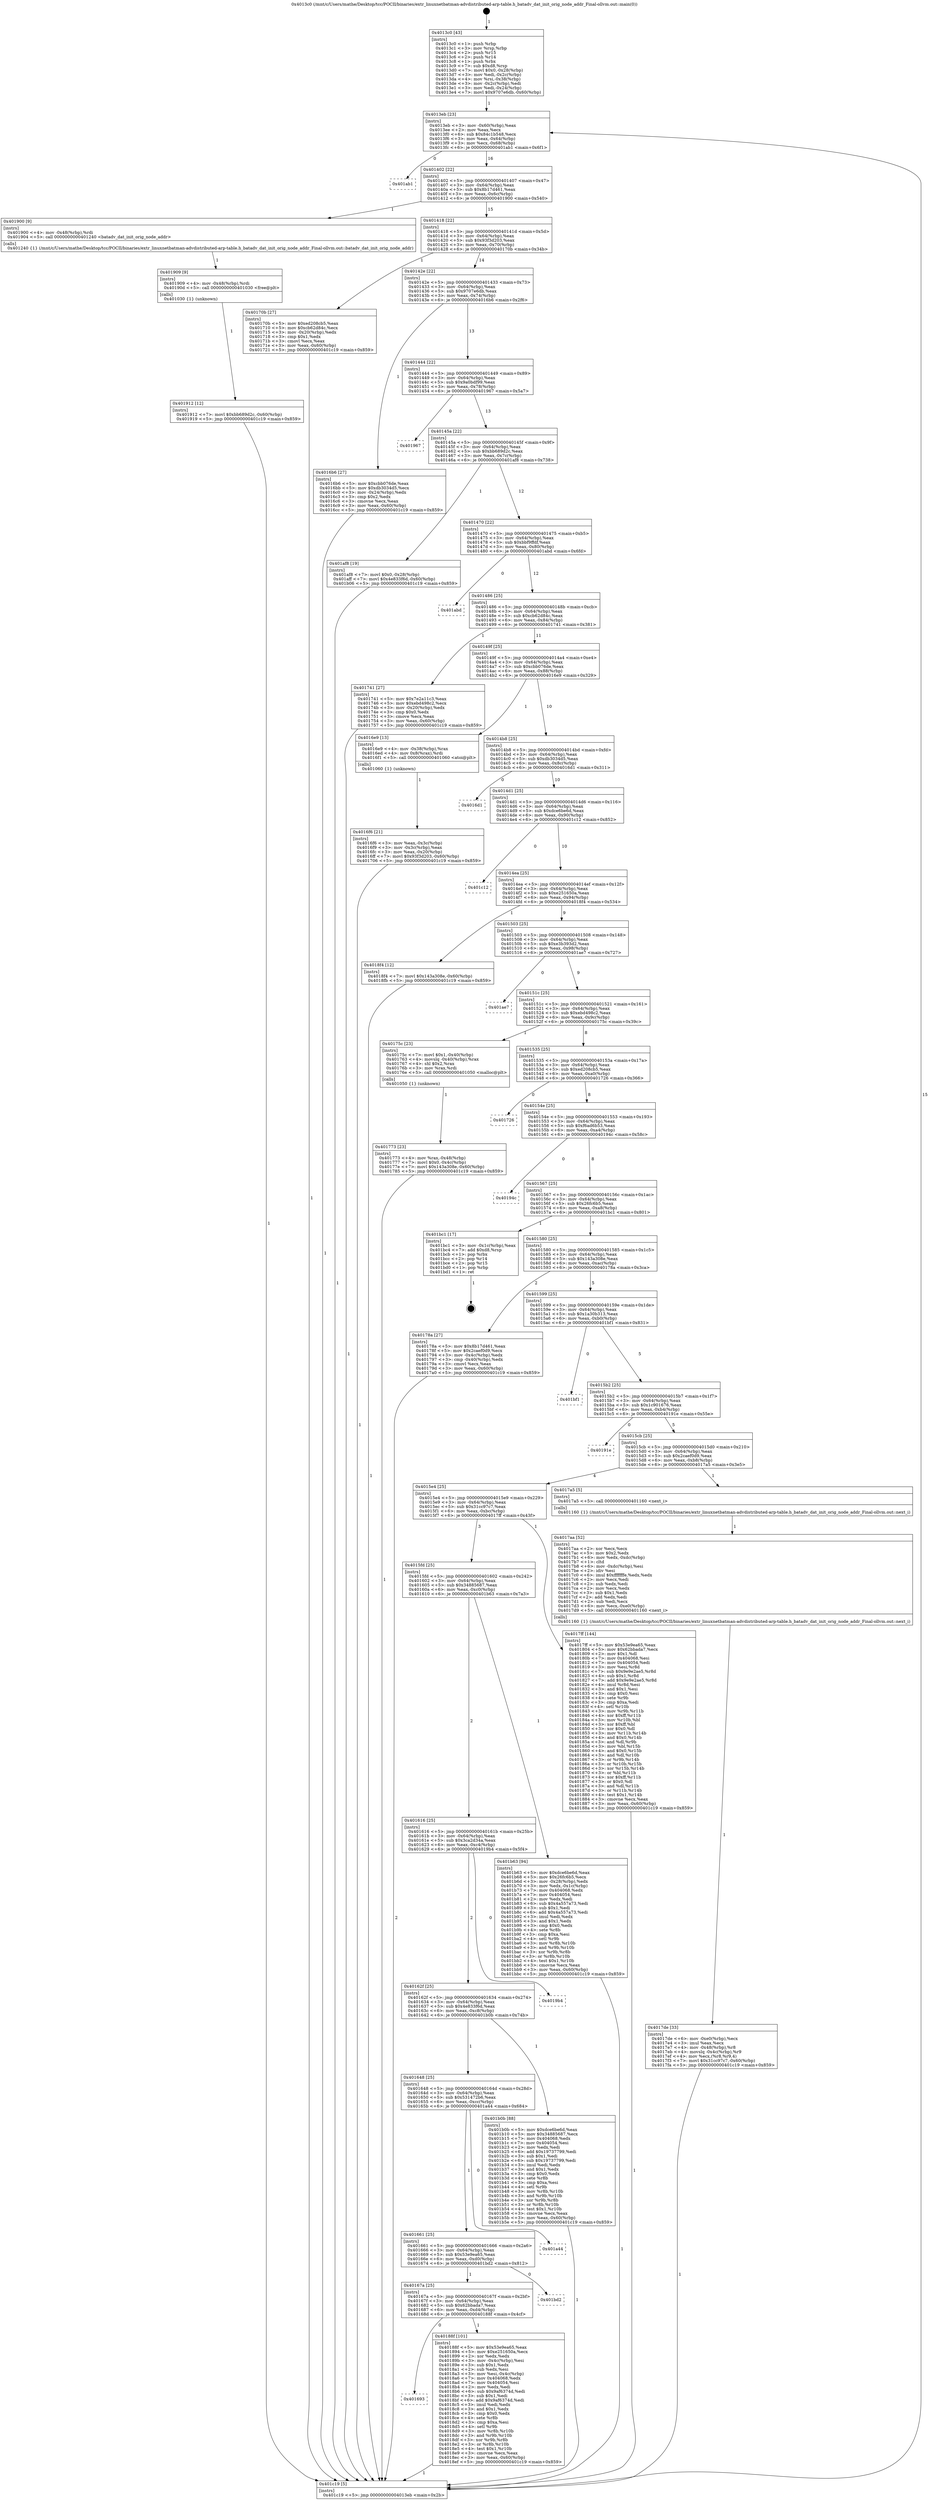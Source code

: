 digraph "0x4013c0" {
  label = "0x4013c0 (/mnt/c/Users/mathe/Desktop/tcc/POCII/binaries/extr_linuxnetbatman-advdistributed-arp-table.h_batadv_dat_init_orig_node_addr_Final-ollvm.out::main(0))"
  labelloc = "t"
  node[shape=record]

  Entry [label="",width=0.3,height=0.3,shape=circle,fillcolor=black,style=filled]
  "0x4013eb" [label="{
     0x4013eb [23]\l
     | [instrs]\l
     &nbsp;&nbsp;0x4013eb \<+3\>: mov -0x60(%rbp),%eax\l
     &nbsp;&nbsp;0x4013ee \<+2\>: mov %eax,%ecx\l
     &nbsp;&nbsp;0x4013f0 \<+6\>: sub $0x84c1b548,%ecx\l
     &nbsp;&nbsp;0x4013f6 \<+3\>: mov %eax,-0x64(%rbp)\l
     &nbsp;&nbsp;0x4013f9 \<+3\>: mov %ecx,-0x68(%rbp)\l
     &nbsp;&nbsp;0x4013fc \<+6\>: je 0000000000401ab1 \<main+0x6f1\>\l
  }"]
  "0x401ab1" [label="{
     0x401ab1\l
  }", style=dashed]
  "0x401402" [label="{
     0x401402 [22]\l
     | [instrs]\l
     &nbsp;&nbsp;0x401402 \<+5\>: jmp 0000000000401407 \<main+0x47\>\l
     &nbsp;&nbsp;0x401407 \<+3\>: mov -0x64(%rbp),%eax\l
     &nbsp;&nbsp;0x40140a \<+5\>: sub $0x8b17d461,%eax\l
     &nbsp;&nbsp;0x40140f \<+3\>: mov %eax,-0x6c(%rbp)\l
     &nbsp;&nbsp;0x401412 \<+6\>: je 0000000000401900 \<main+0x540\>\l
  }"]
  Exit [label="",width=0.3,height=0.3,shape=circle,fillcolor=black,style=filled,peripheries=2]
  "0x401900" [label="{
     0x401900 [9]\l
     | [instrs]\l
     &nbsp;&nbsp;0x401900 \<+4\>: mov -0x48(%rbp),%rdi\l
     &nbsp;&nbsp;0x401904 \<+5\>: call 0000000000401240 \<batadv_dat_init_orig_node_addr\>\l
     | [calls]\l
     &nbsp;&nbsp;0x401240 \{1\} (/mnt/c/Users/mathe/Desktop/tcc/POCII/binaries/extr_linuxnetbatman-advdistributed-arp-table.h_batadv_dat_init_orig_node_addr_Final-ollvm.out::batadv_dat_init_orig_node_addr)\l
  }"]
  "0x401418" [label="{
     0x401418 [22]\l
     | [instrs]\l
     &nbsp;&nbsp;0x401418 \<+5\>: jmp 000000000040141d \<main+0x5d\>\l
     &nbsp;&nbsp;0x40141d \<+3\>: mov -0x64(%rbp),%eax\l
     &nbsp;&nbsp;0x401420 \<+5\>: sub $0x93f3d203,%eax\l
     &nbsp;&nbsp;0x401425 \<+3\>: mov %eax,-0x70(%rbp)\l
     &nbsp;&nbsp;0x401428 \<+6\>: je 000000000040170b \<main+0x34b\>\l
  }"]
  "0x401912" [label="{
     0x401912 [12]\l
     | [instrs]\l
     &nbsp;&nbsp;0x401912 \<+7\>: movl $0xbb689d2c,-0x60(%rbp)\l
     &nbsp;&nbsp;0x401919 \<+5\>: jmp 0000000000401c19 \<main+0x859\>\l
  }"]
  "0x40170b" [label="{
     0x40170b [27]\l
     | [instrs]\l
     &nbsp;&nbsp;0x40170b \<+5\>: mov $0xed208cb5,%eax\l
     &nbsp;&nbsp;0x401710 \<+5\>: mov $0xcb62d84c,%ecx\l
     &nbsp;&nbsp;0x401715 \<+3\>: mov -0x20(%rbp),%edx\l
     &nbsp;&nbsp;0x401718 \<+3\>: cmp $0x1,%edx\l
     &nbsp;&nbsp;0x40171b \<+3\>: cmovl %ecx,%eax\l
     &nbsp;&nbsp;0x40171e \<+3\>: mov %eax,-0x60(%rbp)\l
     &nbsp;&nbsp;0x401721 \<+5\>: jmp 0000000000401c19 \<main+0x859\>\l
  }"]
  "0x40142e" [label="{
     0x40142e [22]\l
     | [instrs]\l
     &nbsp;&nbsp;0x40142e \<+5\>: jmp 0000000000401433 \<main+0x73\>\l
     &nbsp;&nbsp;0x401433 \<+3\>: mov -0x64(%rbp),%eax\l
     &nbsp;&nbsp;0x401436 \<+5\>: sub $0x9707e6db,%eax\l
     &nbsp;&nbsp;0x40143b \<+3\>: mov %eax,-0x74(%rbp)\l
     &nbsp;&nbsp;0x40143e \<+6\>: je 00000000004016b6 \<main+0x2f6\>\l
  }"]
  "0x401909" [label="{
     0x401909 [9]\l
     | [instrs]\l
     &nbsp;&nbsp;0x401909 \<+4\>: mov -0x48(%rbp),%rdi\l
     &nbsp;&nbsp;0x40190d \<+5\>: call 0000000000401030 \<free@plt\>\l
     | [calls]\l
     &nbsp;&nbsp;0x401030 \{1\} (unknown)\l
  }"]
  "0x4016b6" [label="{
     0x4016b6 [27]\l
     | [instrs]\l
     &nbsp;&nbsp;0x4016b6 \<+5\>: mov $0xcbb076de,%eax\l
     &nbsp;&nbsp;0x4016bb \<+5\>: mov $0xdb3034d5,%ecx\l
     &nbsp;&nbsp;0x4016c0 \<+3\>: mov -0x24(%rbp),%edx\l
     &nbsp;&nbsp;0x4016c3 \<+3\>: cmp $0x2,%edx\l
     &nbsp;&nbsp;0x4016c6 \<+3\>: cmovne %ecx,%eax\l
     &nbsp;&nbsp;0x4016c9 \<+3\>: mov %eax,-0x60(%rbp)\l
     &nbsp;&nbsp;0x4016cc \<+5\>: jmp 0000000000401c19 \<main+0x859\>\l
  }"]
  "0x401444" [label="{
     0x401444 [22]\l
     | [instrs]\l
     &nbsp;&nbsp;0x401444 \<+5\>: jmp 0000000000401449 \<main+0x89\>\l
     &nbsp;&nbsp;0x401449 \<+3\>: mov -0x64(%rbp),%eax\l
     &nbsp;&nbsp;0x40144c \<+5\>: sub $0x9a0bdf99,%eax\l
     &nbsp;&nbsp;0x401451 \<+3\>: mov %eax,-0x78(%rbp)\l
     &nbsp;&nbsp;0x401454 \<+6\>: je 0000000000401967 \<main+0x5a7\>\l
  }"]
  "0x401c19" [label="{
     0x401c19 [5]\l
     | [instrs]\l
     &nbsp;&nbsp;0x401c19 \<+5\>: jmp 00000000004013eb \<main+0x2b\>\l
  }"]
  "0x4013c0" [label="{
     0x4013c0 [43]\l
     | [instrs]\l
     &nbsp;&nbsp;0x4013c0 \<+1\>: push %rbp\l
     &nbsp;&nbsp;0x4013c1 \<+3\>: mov %rsp,%rbp\l
     &nbsp;&nbsp;0x4013c4 \<+2\>: push %r15\l
     &nbsp;&nbsp;0x4013c6 \<+2\>: push %r14\l
     &nbsp;&nbsp;0x4013c8 \<+1\>: push %rbx\l
     &nbsp;&nbsp;0x4013c9 \<+7\>: sub $0xd8,%rsp\l
     &nbsp;&nbsp;0x4013d0 \<+7\>: movl $0x0,-0x28(%rbp)\l
     &nbsp;&nbsp;0x4013d7 \<+3\>: mov %edi,-0x2c(%rbp)\l
     &nbsp;&nbsp;0x4013da \<+4\>: mov %rsi,-0x38(%rbp)\l
     &nbsp;&nbsp;0x4013de \<+3\>: mov -0x2c(%rbp),%edi\l
     &nbsp;&nbsp;0x4013e1 \<+3\>: mov %edi,-0x24(%rbp)\l
     &nbsp;&nbsp;0x4013e4 \<+7\>: movl $0x9707e6db,-0x60(%rbp)\l
  }"]
  "0x401693" [label="{
     0x401693\l
  }", style=dashed]
  "0x401967" [label="{
     0x401967\l
  }", style=dashed]
  "0x40145a" [label="{
     0x40145a [22]\l
     | [instrs]\l
     &nbsp;&nbsp;0x40145a \<+5\>: jmp 000000000040145f \<main+0x9f\>\l
     &nbsp;&nbsp;0x40145f \<+3\>: mov -0x64(%rbp),%eax\l
     &nbsp;&nbsp;0x401462 \<+5\>: sub $0xbb689d2c,%eax\l
     &nbsp;&nbsp;0x401467 \<+3\>: mov %eax,-0x7c(%rbp)\l
     &nbsp;&nbsp;0x40146a \<+6\>: je 0000000000401af8 \<main+0x738\>\l
  }"]
  "0x40188f" [label="{
     0x40188f [101]\l
     | [instrs]\l
     &nbsp;&nbsp;0x40188f \<+5\>: mov $0x53e9ea65,%eax\l
     &nbsp;&nbsp;0x401894 \<+5\>: mov $0xe251650a,%ecx\l
     &nbsp;&nbsp;0x401899 \<+2\>: xor %edx,%edx\l
     &nbsp;&nbsp;0x40189b \<+3\>: mov -0x4c(%rbp),%esi\l
     &nbsp;&nbsp;0x40189e \<+3\>: sub $0x1,%edx\l
     &nbsp;&nbsp;0x4018a1 \<+2\>: sub %edx,%esi\l
     &nbsp;&nbsp;0x4018a3 \<+3\>: mov %esi,-0x4c(%rbp)\l
     &nbsp;&nbsp;0x4018a6 \<+7\>: mov 0x404068,%edx\l
     &nbsp;&nbsp;0x4018ad \<+7\>: mov 0x404054,%esi\l
     &nbsp;&nbsp;0x4018b4 \<+2\>: mov %edx,%edi\l
     &nbsp;&nbsp;0x4018b6 \<+6\>: sub $0x9af6374d,%edi\l
     &nbsp;&nbsp;0x4018bc \<+3\>: sub $0x1,%edi\l
     &nbsp;&nbsp;0x4018bf \<+6\>: add $0x9af6374d,%edi\l
     &nbsp;&nbsp;0x4018c5 \<+3\>: imul %edi,%edx\l
     &nbsp;&nbsp;0x4018c8 \<+3\>: and $0x1,%edx\l
     &nbsp;&nbsp;0x4018cb \<+3\>: cmp $0x0,%edx\l
     &nbsp;&nbsp;0x4018ce \<+4\>: sete %r8b\l
     &nbsp;&nbsp;0x4018d2 \<+3\>: cmp $0xa,%esi\l
     &nbsp;&nbsp;0x4018d5 \<+4\>: setl %r9b\l
     &nbsp;&nbsp;0x4018d9 \<+3\>: mov %r8b,%r10b\l
     &nbsp;&nbsp;0x4018dc \<+3\>: and %r9b,%r10b\l
     &nbsp;&nbsp;0x4018df \<+3\>: xor %r9b,%r8b\l
     &nbsp;&nbsp;0x4018e2 \<+3\>: or %r8b,%r10b\l
     &nbsp;&nbsp;0x4018e5 \<+4\>: test $0x1,%r10b\l
     &nbsp;&nbsp;0x4018e9 \<+3\>: cmovne %ecx,%eax\l
     &nbsp;&nbsp;0x4018ec \<+3\>: mov %eax,-0x60(%rbp)\l
     &nbsp;&nbsp;0x4018ef \<+5\>: jmp 0000000000401c19 \<main+0x859\>\l
  }"]
  "0x401af8" [label="{
     0x401af8 [19]\l
     | [instrs]\l
     &nbsp;&nbsp;0x401af8 \<+7\>: movl $0x0,-0x28(%rbp)\l
     &nbsp;&nbsp;0x401aff \<+7\>: movl $0x4e833f6d,-0x60(%rbp)\l
     &nbsp;&nbsp;0x401b06 \<+5\>: jmp 0000000000401c19 \<main+0x859\>\l
  }"]
  "0x401470" [label="{
     0x401470 [22]\l
     | [instrs]\l
     &nbsp;&nbsp;0x401470 \<+5\>: jmp 0000000000401475 \<main+0xb5\>\l
     &nbsp;&nbsp;0x401475 \<+3\>: mov -0x64(%rbp),%eax\l
     &nbsp;&nbsp;0x401478 \<+5\>: sub $0xbbf9ffdf,%eax\l
     &nbsp;&nbsp;0x40147d \<+3\>: mov %eax,-0x80(%rbp)\l
     &nbsp;&nbsp;0x401480 \<+6\>: je 0000000000401abd \<main+0x6fd\>\l
  }"]
  "0x40167a" [label="{
     0x40167a [25]\l
     | [instrs]\l
     &nbsp;&nbsp;0x40167a \<+5\>: jmp 000000000040167f \<main+0x2bf\>\l
     &nbsp;&nbsp;0x40167f \<+3\>: mov -0x64(%rbp),%eax\l
     &nbsp;&nbsp;0x401682 \<+5\>: sub $0x62bbada7,%eax\l
     &nbsp;&nbsp;0x401687 \<+6\>: mov %eax,-0xd4(%rbp)\l
     &nbsp;&nbsp;0x40168d \<+6\>: je 000000000040188f \<main+0x4cf\>\l
  }"]
  "0x401abd" [label="{
     0x401abd\l
  }", style=dashed]
  "0x401486" [label="{
     0x401486 [25]\l
     | [instrs]\l
     &nbsp;&nbsp;0x401486 \<+5\>: jmp 000000000040148b \<main+0xcb\>\l
     &nbsp;&nbsp;0x40148b \<+3\>: mov -0x64(%rbp),%eax\l
     &nbsp;&nbsp;0x40148e \<+5\>: sub $0xcb62d84c,%eax\l
     &nbsp;&nbsp;0x401493 \<+6\>: mov %eax,-0x84(%rbp)\l
     &nbsp;&nbsp;0x401499 \<+6\>: je 0000000000401741 \<main+0x381\>\l
  }"]
  "0x401bd2" [label="{
     0x401bd2\l
  }", style=dashed]
  "0x401741" [label="{
     0x401741 [27]\l
     | [instrs]\l
     &nbsp;&nbsp;0x401741 \<+5\>: mov $0x7e2a11c3,%eax\l
     &nbsp;&nbsp;0x401746 \<+5\>: mov $0xebd498c2,%ecx\l
     &nbsp;&nbsp;0x40174b \<+3\>: mov -0x20(%rbp),%edx\l
     &nbsp;&nbsp;0x40174e \<+3\>: cmp $0x0,%edx\l
     &nbsp;&nbsp;0x401751 \<+3\>: cmove %ecx,%eax\l
     &nbsp;&nbsp;0x401754 \<+3\>: mov %eax,-0x60(%rbp)\l
     &nbsp;&nbsp;0x401757 \<+5\>: jmp 0000000000401c19 \<main+0x859\>\l
  }"]
  "0x40149f" [label="{
     0x40149f [25]\l
     | [instrs]\l
     &nbsp;&nbsp;0x40149f \<+5\>: jmp 00000000004014a4 \<main+0xe4\>\l
     &nbsp;&nbsp;0x4014a4 \<+3\>: mov -0x64(%rbp),%eax\l
     &nbsp;&nbsp;0x4014a7 \<+5\>: sub $0xcbb076de,%eax\l
     &nbsp;&nbsp;0x4014ac \<+6\>: mov %eax,-0x88(%rbp)\l
     &nbsp;&nbsp;0x4014b2 \<+6\>: je 00000000004016e9 \<main+0x329\>\l
  }"]
  "0x401661" [label="{
     0x401661 [25]\l
     | [instrs]\l
     &nbsp;&nbsp;0x401661 \<+5\>: jmp 0000000000401666 \<main+0x2a6\>\l
     &nbsp;&nbsp;0x401666 \<+3\>: mov -0x64(%rbp),%eax\l
     &nbsp;&nbsp;0x401669 \<+5\>: sub $0x53e9ea65,%eax\l
     &nbsp;&nbsp;0x40166e \<+6\>: mov %eax,-0xd0(%rbp)\l
     &nbsp;&nbsp;0x401674 \<+6\>: je 0000000000401bd2 \<main+0x812\>\l
  }"]
  "0x4016e9" [label="{
     0x4016e9 [13]\l
     | [instrs]\l
     &nbsp;&nbsp;0x4016e9 \<+4\>: mov -0x38(%rbp),%rax\l
     &nbsp;&nbsp;0x4016ed \<+4\>: mov 0x8(%rax),%rdi\l
     &nbsp;&nbsp;0x4016f1 \<+5\>: call 0000000000401060 \<atoi@plt\>\l
     | [calls]\l
     &nbsp;&nbsp;0x401060 \{1\} (unknown)\l
  }"]
  "0x4014b8" [label="{
     0x4014b8 [25]\l
     | [instrs]\l
     &nbsp;&nbsp;0x4014b8 \<+5\>: jmp 00000000004014bd \<main+0xfd\>\l
     &nbsp;&nbsp;0x4014bd \<+3\>: mov -0x64(%rbp),%eax\l
     &nbsp;&nbsp;0x4014c0 \<+5\>: sub $0xdb3034d5,%eax\l
     &nbsp;&nbsp;0x4014c5 \<+6\>: mov %eax,-0x8c(%rbp)\l
     &nbsp;&nbsp;0x4014cb \<+6\>: je 00000000004016d1 \<main+0x311\>\l
  }"]
  "0x4016f6" [label="{
     0x4016f6 [21]\l
     | [instrs]\l
     &nbsp;&nbsp;0x4016f6 \<+3\>: mov %eax,-0x3c(%rbp)\l
     &nbsp;&nbsp;0x4016f9 \<+3\>: mov -0x3c(%rbp),%eax\l
     &nbsp;&nbsp;0x4016fc \<+3\>: mov %eax,-0x20(%rbp)\l
     &nbsp;&nbsp;0x4016ff \<+7\>: movl $0x93f3d203,-0x60(%rbp)\l
     &nbsp;&nbsp;0x401706 \<+5\>: jmp 0000000000401c19 \<main+0x859\>\l
  }"]
  "0x401a44" [label="{
     0x401a44\l
  }", style=dashed]
  "0x4016d1" [label="{
     0x4016d1\l
  }", style=dashed]
  "0x4014d1" [label="{
     0x4014d1 [25]\l
     | [instrs]\l
     &nbsp;&nbsp;0x4014d1 \<+5\>: jmp 00000000004014d6 \<main+0x116\>\l
     &nbsp;&nbsp;0x4014d6 \<+3\>: mov -0x64(%rbp),%eax\l
     &nbsp;&nbsp;0x4014d9 \<+5\>: sub $0xdce6be6d,%eax\l
     &nbsp;&nbsp;0x4014de \<+6\>: mov %eax,-0x90(%rbp)\l
     &nbsp;&nbsp;0x4014e4 \<+6\>: je 0000000000401c12 \<main+0x852\>\l
  }"]
  "0x401648" [label="{
     0x401648 [25]\l
     | [instrs]\l
     &nbsp;&nbsp;0x401648 \<+5\>: jmp 000000000040164d \<main+0x28d\>\l
     &nbsp;&nbsp;0x40164d \<+3\>: mov -0x64(%rbp),%eax\l
     &nbsp;&nbsp;0x401650 \<+5\>: sub $0x531472b6,%eax\l
     &nbsp;&nbsp;0x401655 \<+6\>: mov %eax,-0xcc(%rbp)\l
     &nbsp;&nbsp;0x40165b \<+6\>: je 0000000000401a44 \<main+0x684\>\l
  }"]
  "0x401c12" [label="{
     0x401c12\l
  }", style=dashed]
  "0x4014ea" [label="{
     0x4014ea [25]\l
     | [instrs]\l
     &nbsp;&nbsp;0x4014ea \<+5\>: jmp 00000000004014ef \<main+0x12f\>\l
     &nbsp;&nbsp;0x4014ef \<+3\>: mov -0x64(%rbp),%eax\l
     &nbsp;&nbsp;0x4014f2 \<+5\>: sub $0xe251650a,%eax\l
     &nbsp;&nbsp;0x4014f7 \<+6\>: mov %eax,-0x94(%rbp)\l
     &nbsp;&nbsp;0x4014fd \<+6\>: je 00000000004018f4 \<main+0x534\>\l
  }"]
  "0x401b0b" [label="{
     0x401b0b [88]\l
     | [instrs]\l
     &nbsp;&nbsp;0x401b0b \<+5\>: mov $0xdce6be6d,%eax\l
     &nbsp;&nbsp;0x401b10 \<+5\>: mov $0x34885687,%ecx\l
     &nbsp;&nbsp;0x401b15 \<+7\>: mov 0x404068,%edx\l
     &nbsp;&nbsp;0x401b1c \<+7\>: mov 0x404054,%esi\l
     &nbsp;&nbsp;0x401b23 \<+2\>: mov %edx,%edi\l
     &nbsp;&nbsp;0x401b25 \<+6\>: add $0x19737799,%edi\l
     &nbsp;&nbsp;0x401b2b \<+3\>: sub $0x1,%edi\l
     &nbsp;&nbsp;0x401b2e \<+6\>: sub $0x19737799,%edi\l
     &nbsp;&nbsp;0x401b34 \<+3\>: imul %edi,%edx\l
     &nbsp;&nbsp;0x401b37 \<+3\>: and $0x1,%edx\l
     &nbsp;&nbsp;0x401b3a \<+3\>: cmp $0x0,%edx\l
     &nbsp;&nbsp;0x401b3d \<+4\>: sete %r8b\l
     &nbsp;&nbsp;0x401b41 \<+3\>: cmp $0xa,%esi\l
     &nbsp;&nbsp;0x401b44 \<+4\>: setl %r9b\l
     &nbsp;&nbsp;0x401b48 \<+3\>: mov %r8b,%r10b\l
     &nbsp;&nbsp;0x401b4b \<+3\>: and %r9b,%r10b\l
     &nbsp;&nbsp;0x401b4e \<+3\>: xor %r9b,%r8b\l
     &nbsp;&nbsp;0x401b51 \<+3\>: or %r8b,%r10b\l
     &nbsp;&nbsp;0x401b54 \<+4\>: test $0x1,%r10b\l
     &nbsp;&nbsp;0x401b58 \<+3\>: cmovne %ecx,%eax\l
     &nbsp;&nbsp;0x401b5b \<+3\>: mov %eax,-0x60(%rbp)\l
     &nbsp;&nbsp;0x401b5e \<+5\>: jmp 0000000000401c19 \<main+0x859\>\l
  }"]
  "0x4018f4" [label="{
     0x4018f4 [12]\l
     | [instrs]\l
     &nbsp;&nbsp;0x4018f4 \<+7\>: movl $0x143a308e,-0x60(%rbp)\l
     &nbsp;&nbsp;0x4018fb \<+5\>: jmp 0000000000401c19 \<main+0x859\>\l
  }"]
  "0x401503" [label="{
     0x401503 [25]\l
     | [instrs]\l
     &nbsp;&nbsp;0x401503 \<+5\>: jmp 0000000000401508 \<main+0x148\>\l
     &nbsp;&nbsp;0x401508 \<+3\>: mov -0x64(%rbp),%eax\l
     &nbsp;&nbsp;0x40150b \<+5\>: sub $0xe3b393d2,%eax\l
     &nbsp;&nbsp;0x401510 \<+6\>: mov %eax,-0x98(%rbp)\l
     &nbsp;&nbsp;0x401516 \<+6\>: je 0000000000401ae7 \<main+0x727\>\l
  }"]
  "0x40162f" [label="{
     0x40162f [25]\l
     | [instrs]\l
     &nbsp;&nbsp;0x40162f \<+5\>: jmp 0000000000401634 \<main+0x274\>\l
     &nbsp;&nbsp;0x401634 \<+3\>: mov -0x64(%rbp),%eax\l
     &nbsp;&nbsp;0x401637 \<+5\>: sub $0x4e833f6d,%eax\l
     &nbsp;&nbsp;0x40163c \<+6\>: mov %eax,-0xc8(%rbp)\l
     &nbsp;&nbsp;0x401642 \<+6\>: je 0000000000401b0b \<main+0x74b\>\l
  }"]
  "0x401ae7" [label="{
     0x401ae7\l
  }", style=dashed]
  "0x40151c" [label="{
     0x40151c [25]\l
     | [instrs]\l
     &nbsp;&nbsp;0x40151c \<+5\>: jmp 0000000000401521 \<main+0x161\>\l
     &nbsp;&nbsp;0x401521 \<+3\>: mov -0x64(%rbp),%eax\l
     &nbsp;&nbsp;0x401524 \<+5\>: sub $0xebd498c2,%eax\l
     &nbsp;&nbsp;0x401529 \<+6\>: mov %eax,-0x9c(%rbp)\l
     &nbsp;&nbsp;0x40152f \<+6\>: je 000000000040175c \<main+0x39c\>\l
  }"]
  "0x4019b4" [label="{
     0x4019b4\l
  }", style=dashed]
  "0x40175c" [label="{
     0x40175c [23]\l
     | [instrs]\l
     &nbsp;&nbsp;0x40175c \<+7\>: movl $0x1,-0x40(%rbp)\l
     &nbsp;&nbsp;0x401763 \<+4\>: movslq -0x40(%rbp),%rax\l
     &nbsp;&nbsp;0x401767 \<+4\>: shl $0x2,%rax\l
     &nbsp;&nbsp;0x40176b \<+3\>: mov %rax,%rdi\l
     &nbsp;&nbsp;0x40176e \<+5\>: call 0000000000401050 \<malloc@plt\>\l
     | [calls]\l
     &nbsp;&nbsp;0x401050 \{1\} (unknown)\l
  }"]
  "0x401535" [label="{
     0x401535 [25]\l
     | [instrs]\l
     &nbsp;&nbsp;0x401535 \<+5\>: jmp 000000000040153a \<main+0x17a\>\l
     &nbsp;&nbsp;0x40153a \<+3\>: mov -0x64(%rbp),%eax\l
     &nbsp;&nbsp;0x40153d \<+5\>: sub $0xed208cb5,%eax\l
     &nbsp;&nbsp;0x401542 \<+6\>: mov %eax,-0xa0(%rbp)\l
     &nbsp;&nbsp;0x401548 \<+6\>: je 0000000000401726 \<main+0x366\>\l
  }"]
  "0x401773" [label="{
     0x401773 [23]\l
     | [instrs]\l
     &nbsp;&nbsp;0x401773 \<+4\>: mov %rax,-0x48(%rbp)\l
     &nbsp;&nbsp;0x401777 \<+7\>: movl $0x0,-0x4c(%rbp)\l
     &nbsp;&nbsp;0x40177e \<+7\>: movl $0x143a308e,-0x60(%rbp)\l
     &nbsp;&nbsp;0x401785 \<+5\>: jmp 0000000000401c19 \<main+0x859\>\l
  }"]
  "0x401616" [label="{
     0x401616 [25]\l
     | [instrs]\l
     &nbsp;&nbsp;0x401616 \<+5\>: jmp 000000000040161b \<main+0x25b\>\l
     &nbsp;&nbsp;0x40161b \<+3\>: mov -0x64(%rbp),%eax\l
     &nbsp;&nbsp;0x40161e \<+5\>: sub $0x3ca2d34a,%eax\l
     &nbsp;&nbsp;0x401623 \<+6\>: mov %eax,-0xc4(%rbp)\l
     &nbsp;&nbsp;0x401629 \<+6\>: je 00000000004019b4 \<main+0x5f4\>\l
  }"]
  "0x401726" [label="{
     0x401726\l
  }", style=dashed]
  "0x40154e" [label="{
     0x40154e [25]\l
     | [instrs]\l
     &nbsp;&nbsp;0x40154e \<+5\>: jmp 0000000000401553 \<main+0x193\>\l
     &nbsp;&nbsp;0x401553 \<+3\>: mov -0x64(%rbp),%eax\l
     &nbsp;&nbsp;0x401556 \<+5\>: sub $0xf6ad6b53,%eax\l
     &nbsp;&nbsp;0x40155b \<+6\>: mov %eax,-0xa4(%rbp)\l
     &nbsp;&nbsp;0x401561 \<+6\>: je 000000000040194c \<main+0x58c\>\l
  }"]
  "0x401b63" [label="{
     0x401b63 [94]\l
     | [instrs]\l
     &nbsp;&nbsp;0x401b63 \<+5\>: mov $0xdce6be6d,%eax\l
     &nbsp;&nbsp;0x401b68 \<+5\>: mov $0x26fc6b5,%ecx\l
     &nbsp;&nbsp;0x401b6d \<+3\>: mov -0x28(%rbp),%edx\l
     &nbsp;&nbsp;0x401b70 \<+3\>: mov %edx,-0x1c(%rbp)\l
     &nbsp;&nbsp;0x401b73 \<+7\>: mov 0x404068,%edx\l
     &nbsp;&nbsp;0x401b7a \<+7\>: mov 0x404054,%esi\l
     &nbsp;&nbsp;0x401b81 \<+2\>: mov %edx,%edi\l
     &nbsp;&nbsp;0x401b83 \<+6\>: sub $0x4a557a73,%edi\l
     &nbsp;&nbsp;0x401b89 \<+3\>: sub $0x1,%edi\l
     &nbsp;&nbsp;0x401b8c \<+6\>: add $0x4a557a73,%edi\l
     &nbsp;&nbsp;0x401b92 \<+3\>: imul %edi,%edx\l
     &nbsp;&nbsp;0x401b95 \<+3\>: and $0x1,%edx\l
     &nbsp;&nbsp;0x401b98 \<+3\>: cmp $0x0,%edx\l
     &nbsp;&nbsp;0x401b9b \<+4\>: sete %r8b\l
     &nbsp;&nbsp;0x401b9f \<+3\>: cmp $0xa,%esi\l
     &nbsp;&nbsp;0x401ba2 \<+4\>: setl %r9b\l
     &nbsp;&nbsp;0x401ba6 \<+3\>: mov %r8b,%r10b\l
     &nbsp;&nbsp;0x401ba9 \<+3\>: and %r9b,%r10b\l
     &nbsp;&nbsp;0x401bac \<+3\>: xor %r9b,%r8b\l
     &nbsp;&nbsp;0x401baf \<+3\>: or %r8b,%r10b\l
     &nbsp;&nbsp;0x401bb2 \<+4\>: test $0x1,%r10b\l
     &nbsp;&nbsp;0x401bb6 \<+3\>: cmovne %ecx,%eax\l
     &nbsp;&nbsp;0x401bb9 \<+3\>: mov %eax,-0x60(%rbp)\l
     &nbsp;&nbsp;0x401bbc \<+5\>: jmp 0000000000401c19 \<main+0x859\>\l
  }"]
  "0x40194c" [label="{
     0x40194c\l
  }", style=dashed]
  "0x401567" [label="{
     0x401567 [25]\l
     | [instrs]\l
     &nbsp;&nbsp;0x401567 \<+5\>: jmp 000000000040156c \<main+0x1ac\>\l
     &nbsp;&nbsp;0x40156c \<+3\>: mov -0x64(%rbp),%eax\l
     &nbsp;&nbsp;0x40156f \<+5\>: sub $0x26fc6b5,%eax\l
     &nbsp;&nbsp;0x401574 \<+6\>: mov %eax,-0xa8(%rbp)\l
     &nbsp;&nbsp;0x40157a \<+6\>: je 0000000000401bc1 \<main+0x801\>\l
  }"]
  "0x4015fd" [label="{
     0x4015fd [25]\l
     | [instrs]\l
     &nbsp;&nbsp;0x4015fd \<+5\>: jmp 0000000000401602 \<main+0x242\>\l
     &nbsp;&nbsp;0x401602 \<+3\>: mov -0x64(%rbp),%eax\l
     &nbsp;&nbsp;0x401605 \<+5\>: sub $0x34885687,%eax\l
     &nbsp;&nbsp;0x40160a \<+6\>: mov %eax,-0xc0(%rbp)\l
     &nbsp;&nbsp;0x401610 \<+6\>: je 0000000000401b63 \<main+0x7a3\>\l
  }"]
  "0x401bc1" [label="{
     0x401bc1 [17]\l
     | [instrs]\l
     &nbsp;&nbsp;0x401bc1 \<+3\>: mov -0x1c(%rbp),%eax\l
     &nbsp;&nbsp;0x401bc4 \<+7\>: add $0xd8,%rsp\l
     &nbsp;&nbsp;0x401bcb \<+1\>: pop %rbx\l
     &nbsp;&nbsp;0x401bcc \<+2\>: pop %r14\l
     &nbsp;&nbsp;0x401bce \<+2\>: pop %r15\l
     &nbsp;&nbsp;0x401bd0 \<+1\>: pop %rbp\l
     &nbsp;&nbsp;0x401bd1 \<+1\>: ret\l
  }"]
  "0x401580" [label="{
     0x401580 [25]\l
     | [instrs]\l
     &nbsp;&nbsp;0x401580 \<+5\>: jmp 0000000000401585 \<main+0x1c5\>\l
     &nbsp;&nbsp;0x401585 \<+3\>: mov -0x64(%rbp),%eax\l
     &nbsp;&nbsp;0x401588 \<+5\>: sub $0x143a308e,%eax\l
     &nbsp;&nbsp;0x40158d \<+6\>: mov %eax,-0xac(%rbp)\l
     &nbsp;&nbsp;0x401593 \<+6\>: je 000000000040178a \<main+0x3ca\>\l
  }"]
  "0x4017ff" [label="{
     0x4017ff [144]\l
     | [instrs]\l
     &nbsp;&nbsp;0x4017ff \<+5\>: mov $0x53e9ea65,%eax\l
     &nbsp;&nbsp;0x401804 \<+5\>: mov $0x62bbada7,%ecx\l
     &nbsp;&nbsp;0x401809 \<+2\>: mov $0x1,%dl\l
     &nbsp;&nbsp;0x40180b \<+7\>: mov 0x404068,%esi\l
     &nbsp;&nbsp;0x401812 \<+7\>: mov 0x404054,%edi\l
     &nbsp;&nbsp;0x401819 \<+3\>: mov %esi,%r8d\l
     &nbsp;&nbsp;0x40181c \<+7\>: sub $0x9e9e2ae5,%r8d\l
     &nbsp;&nbsp;0x401823 \<+4\>: sub $0x1,%r8d\l
     &nbsp;&nbsp;0x401827 \<+7\>: add $0x9e9e2ae5,%r8d\l
     &nbsp;&nbsp;0x40182e \<+4\>: imul %r8d,%esi\l
     &nbsp;&nbsp;0x401832 \<+3\>: and $0x1,%esi\l
     &nbsp;&nbsp;0x401835 \<+3\>: cmp $0x0,%esi\l
     &nbsp;&nbsp;0x401838 \<+4\>: sete %r9b\l
     &nbsp;&nbsp;0x40183c \<+3\>: cmp $0xa,%edi\l
     &nbsp;&nbsp;0x40183f \<+4\>: setl %r10b\l
     &nbsp;&nbsp;0x401843 \<+3\>: mov %r9b,%r11b\l
     &nbsp;&nbsp;0x401846 \<+4\>: xor $0xff,%r11b\l
     &nbsp;&nbsp;0x40184a \<+3\>: mov %r10b,%bl\l
     &nbsp;&nbsp;0x40184d \<+3\>: xor $0xff,%bl\l
     &nbsp;&nbsp;0x401850 \<+3\>: xor $0x0,%dl\l
     &nbsp;&nbsp;0x401853 \<+3\>: mov %r11b,%r14b\l
     &nbsp;&nbsp;0x401856 \<+4\>: and $0x0,%r14b\l
     &nbsp;&nbsp;0x40185a \<+3\>: and %dl,%r9b\l
     &nbsp;&nbsp;0x40185d \<+3\>: mov %bl,%r15b\l
     &nbsp;&nbsp;0x401860 \<+4\>: and $0x0,%r15b\l
     &nbsp;&nbsp;0x401864 \<+3\>: and %dl,%r10b\l
     &nbsp;&nbsp;0x401867 \<+3\>: or %r9b,%r14b\l
     &nbsp;&nbsp;0x40186a \<+3\>: or %r10b,%r15b\l
     &nbsp;&nbsp;0x40186d \<+3\>: xor %r15b,%r14b\l
     &nbsp;&nbsp;0x401870 \<+3\>: or %bl,%r11b\l
     &nbsp;&nbsp;0x401873 \<+4\>: xor $0xff,%r11b\l
     &nbsp;&nbsp;0x401877 \<+3\>: or $0x0,%dl\l
     &nbsp;&nbsp;0x40187a \<+3\>: and %dl,%r11b\l
     &nbsp;&nbsp;0x40187d \<+3\>: or %r11b,%r14b\l
     &nbsp;&nbsp;0x401880 \<+4\>: test $0x1,%r14b\l
     &nbsp;&nbsp;0x401884 \<+3\>: cmovne %ecx,%eax\l
     &nbsp;&nbsp;0x401887 \<+3\>: mov %eax,-0x60(%rbp)\l
     &nbsp;&nbsp;0x40188a \<+5\>: jmp 0000000000401c19 \<main+0x859\>\l
  }"]
  "0x40178a" [label="{
     0x40178a [27]\l
     | [instrs]\l
     &nbsp;&nbsp;0x40178a \<+5\>: mov $0x8b17d461,%eax\l
     &nbsp;&nbsp;0x40178f \<+5\>: mov $0x2caef0d9,%ecx\l
     &nbsp;&nbsp;0x401794 \<+3\>: mov -0x4c(%rbp),%edx\l
     &nbsp;&nbsp;0x401797 \<+3\>: cmp -0x40(%rbp),%edx\l
     &nbsp;&nbsp;0x40179a \<+3\>: cmovl %ecx,%eax\l
     &nbsp;&nbsp;0x40179d \<+3\>: mov %eax,-0x60(%rbp)\l
     &nbsp;&nbsp;0x4017a0 \<+5\>: jmp 0000000000401c19 \<main+0x859\>\l
  }"]
  "0x401599" [label="{
     0x401599 [25]\l
     | [instrs]\l
     &nbsp;&nbsp;0x401599 \<+5\>: jmp 000000000040159e \<main+0x1de\>\l
     &nbsp;&nbsp;0x40159e \<+3\>: mov -0x64(%rbp),%eax\l
     &nbsp;&nbsp;0x4015a1 \<+5\>: sub $0x1a30b313,%eax\l
     &nbsp;&nbsp;0x4015a6 \<+6\>: mov %eax,-0xb0(%rbp)\l
     &nbsp;&nbsp;0x4015ac \<+6\>: je 0000000000401bf1 \<main+0x831\>\l
  }"]
  "0x4017de" [label="{
     0x4017de [33]\l
     | [instrs]\l
     &nbsp;&nbsp;0x4017de \<+6\>: mov -0xe0(%rbp),%ecx\l
     &nbsp;&nbsp;0x4017e4 \<+3\>: imul %eax,%ecx\l
     &nbsp;&nbsp;0x4017e7 \<+4\>: mov -0x48(%rbp),%r8\l
     &nbsp;&nbsp;0x4017eb \<+4\>: movslq -0x4c(%rbp),%r9\l
     &nbsp;&nbsp;0x4017ef \<+4\>: mov %ecx,(%r8,%r9,4)\l
     &nbsp;&nbsp;0x4017f3 \<+7\>: movl $0x31cc97c7,-0x60(%rbp)\l
     &nbsp;&nbsp;0x4017fa \<+5\>: jmp 0000000000401c19 \<main+0x859\>\l
  }"]
  "0x401bf1" [label="{
     0x401bf1\l
  }", style=dashed]
  "0x4015b2" [label="{
     0x4015b2 [25]\l
     | [instrs]\l
     &nbsp;&nbsp;0x4015b2 \<+5\>: jmp 00000000004015b7 \<main+0x1f7\>\l
     &nbsp;&nbsp;0x4015b7 \<+3\>: mov -0x64(%rbp),%eax\l
     &nbsp;&nbsp;0x4015ba \<+5\>: sub $0x1c901676,%eax\l
     &nbsp;&nbsp;0x4015bf \<+6\>: mov %eax,-0xb4(%rbp)\l
     &nbsp;&nbsp;0x4015c5 \<+6\>: je 000000000040191e \<main+0x55e\>\l
  }"]
  "0x4017aa" [label="{
     0x4017aa [52]\l
     | [instrs]\l
     &nbsp;&nbsp;0x4017aa \<+2\>: xor %ecx,%ecx\l
     &nbsp;&nbsp;0x4017ac \<+5\>: mov $0x2,%edx\l
     &nbsp;&nbsp;0x4017b1 \<+6\>: mov %edx,-0xdc(%rbp)\l
     &nbsp;&nbsp;0x4017b7 \<+1\>: cltd\l
     &nbsp;&nbsp;0x4017b8 \<+6\>: mov -0xdc(%rbp),%esi\l
     &nbsp;&nbsp;0x4017be \<+2\>: idiv %esi\l
     &nbsp;&nbsp;0x4017c0 \<+6\>: imul $0xfffffffe,%edx,%edx\l
     &nbsp;&nbsp;0x4017c6 \<+2\>: mov %ecx,%edi\l
     &nbsp;&nbsp;0x4017c8 \<+2\>: sub %edx,%edi\l
     &nbsp;&nbsp;0x4017ca \<+2\>: mov %ecx,%edx\l
     &nbsp;&nbsp;0x4017cc \<+3\>: sub $0x1,%edx\l
     &nbsp;&nbsp;0x4017cf \<+2\>: add %edx,%edi\l
     &nbsp;&nbsp;0x4017d1 \<+2\>: sub %edi,%ecx\l
     &nbsp;&nbsp;0x4017d3 \<+6\>: mov %ecx,-0xe0(%rbp)\l
     &nbsp;&nbsp;0x4017d9 \<+5\>: call 0000000000401160 \<next_i\>\l
     | [calls]\l
     &nbsp;&nbsp;0x401160 \{1\} (/mnt/c/Users/mathe/Desktop/tcc/POCII/binaries/extr_linuxnetbatman-advdistributed-arp-table.h_batadv_dat_init_orig_node_addr_Final-ollvm.out::next_i)\l
  }"]
  "0x40191e" [label="{
     0x40191e\l
  }", style=dashed]
  "0x4015cb" [label="{
     0x4015cb [25]\l
     | [instrs]\l
     &nbsp;&nbsp;0x4015cb \<+5\>: jmp 00000000004015d0 \<main+0x210\>\l
     &nbsp;&nbsp;0x4015d0 \<+3\>: mov -0x64(%rbp),%eax\l
     &nbsp;&nbsp;0x4015d3 \<+5\>: sub $0x2caef0d9,%eax\l
     &nbsp;&nbsp;0x4015d8 \<+6\>: mov %eax,-0xb8(%rbp)\l
     &nbsp;&nbsp;0x4015de \<+6\>: je 00000000004017a5 \<main+0x3e5\>\l
  }"]
  "0x4015e4" [label="{
     0x4015e4 [25]\l
     | [instrs]\l
     &nbsp;&nbsp;0x4015e4 \<+5\>: jmp 00000000004015e9 \<main+0x229\>\l
     &nbsp;&nbsp;0x4015e9 \<+3\>: mov -0x64(%rbp),%eax\l
     &nbsp;&nbsp;0x4015ec \<+5\>: sub $0x31cc97c7,%eax\l
     &nbsp;&nbsp;0x4015f1 \<+6\>: mov %eax,-0xbc(%rbp)\l
     &nbsp;&nbsp;0x4015f7 \<+6\>: je 00000000004017ff \<main+0x43f\>\l
  }"]
  "0x4017a5" [label="{
     0x4017a5 [5]\l
     | [instrs]\l
     &nbsp;&nbsp;0x4017a5 \<+5\>: call 0000000000401160 \<next_i\>\l
     | [calls]\l
     &nbsp;&nbsp;0x401160 \{1\} (/mnt/c/Users/mathe/Desktop/tcc/POCII/binaries/extr_linuxnetbatman-advdistributed-arp-table.h_batadv_dat_init_orig_node_addr_Final-ollvm.out::next_i)\l
  }"]
  Entry -> "0x4013c0" [label=" 1"]
  "0x4013eb" -> "0x401ab1" [label=" 0"]
  "0x4013eb" -> "0x401402" [label=" 16"]
  "0x401bc1" -> Exit [label=" 1"]
  "0x401402" -> "0x401900" [label=" 1"]
  "0x401402" -> "0x401418" [label=" 15"]
  "0x401b63" -> "0x401c19" [label=" 1"]
  "0x401418" -> "0x40170b" [label=" 1"]
  "0x401418" -> "0x40142e" [label=" 14"]
  "0x401b0b" -> "0x401c19" [label=" 1"]
  "0x40142e" -> "0x4016b6" [label=" 1"]
  "0x40142e" -> "0x401444" [label=" 13"]
  "0x4016b6" -> "0x401c19" [label=" 1"]
  "0x4013c0" -> "0x4013eb" [label=" 1"]
  "0x401c19" -> "0x4013eb" [label=" 15"]
  "0x401af8" -> "0x401c19" [label=" 1"]
  "0x401444" -> "0x401967" [label=" 0"]
  "0x401444" -> "0x40145a" [label=" 13"]
  "0x401912" -> "0x401c19" [label=" 1"]
  "0x40145a" -> "0x401af8" [label=" 1"]
  "0x40145a" -> "0x401470" [label=" 12"]
  "0x401909" -> "0x401912" [label=" 1"]
  "0x401470" -> "0x401abd" [label=" 0"]
  "0x401470" -> "0x401486" [label=" 12"]
  "0x4018f4" -> "0x401c19" [label=" 1"]
  "0x401486" -> "0x401741" [label=" 1"]
  "0x401486" -> "0x40149f" [label=" 11"]
  "0x40188f" -> "0x401c19" [label=" 1"]
  "0x40149f" -> "0x4016e9" [label=" 1"]
  "0x40149f" -> "0x4014b8" [label=" 10"]
  "0x4016e9" -> "0x4016f6" [label=" 1"]
  "0x4016f6" -> "0x401c19" [label=" 1"]
  "0x40170b" -> "0x401c19" [label=" 1"]
  "0x401741" -> "0x401c19" [label=" 1"]
  "0x40167a" -> "0x40188f" [label=" 1"]
  "0x4014b8" -> "0x4016d1" [label=" 0"]
  "0x4014b8" -> "0x4014d1" [label=" 10"]
  "0x401900" -> "0x401909" [label=" 1"]
  "0x4014d1" -> "0x401c12" [label=" 0"]
  "0x4014d1" -> "0x4014ea" [label=" 10"]
  "0x401661" -> "0x401bd2" [label=" 0"]
  "0x4014ea" -> "0x4018f4" [label=" 1"]
  "0x4014ea" -> "0x401503" [label=" 9"]
  "0x40167a" -> "0x401693" [label=" 0"]
  "0x401503" -> "0x401ae7" [label=" 0"]
  "0x401503" -> "0x40151c" [label=" 9"]
  "0x401648" -> "0x401a44" [label=" 0"]
  "0x40151c" -> "0x40175c" [label=" 1"]
  "0x40151c" -> "0x401535" [label=" 8"]
  "0x40175c" -> "0x401773" [label=" 1"]
  "0x401773" -> "0x401c19" [label=" 1"]
  "0x401661" -> "0x40167a" [label=" 1"]
  "0x401535" -> "0x401726" [label=" 0"]
  "0x401535" -> "0x40154e" [label=" 8"]
  "0x40162f" -> "0x401b0b" [label=" 1"]
  "0x40154e" -> "0x40194c" [label=" 0"]
  "0x40154e" -> "0x401567" [label=" 8"]
  "0x401648" -> "0x401661" [label=" 1"]
  "0x401567" -> "0x401bc1" [label=" 1"]
  "0x401567" -> "0x401580" [label=" 7"]
  "0x401616" -> "0x4019b4" [label=" 0"]
  "0x401580" -> "0x40178a" [label=" 2"]
  "0x401580" -> "0x401599" [label=" 5"]
  "0x40178a" -> "0x401c19" [label=" 2"]
  "0x40162f" -> "0x401648" [label=" 1"]
  "0x401599" -> "0x401bf1" [label=" 0"]
  "0x401599" -> "0x4015b2" [label=" 5"]
  "0x4015fd" -> "0x401b63" [label=" 1"]
  "0x4015b2" -> "0x40191e" [label=" 0"]
  "0x4015b2" -> "0x4015cb" [label=" 5"]
  "0x401616" -> "0x40162f" [label=" 2"]
  "0x4015cb" -> "0x4017a5" [label=" 1"]
  "0x4015cb" -> "0x4015e4" [label=" 4"]
  "0x4017a5" -> "0x4017aa" [label=" 1"]
  "0x4017aa" -> "0x4017de" [label=" 1"]
  "0x4017de" -> "0x401c19" [label=" 1"]
  "0x4015fd" -> "0x401616" [label=" 2"]
  "0x4015e4" -> "0x4017ff" [label=" 1"]
  "0x4015e4" -> "0x4015fd" [label=" 3"]
  "0x4017ff" -> "0x401c19" [label=" 1"]
}
